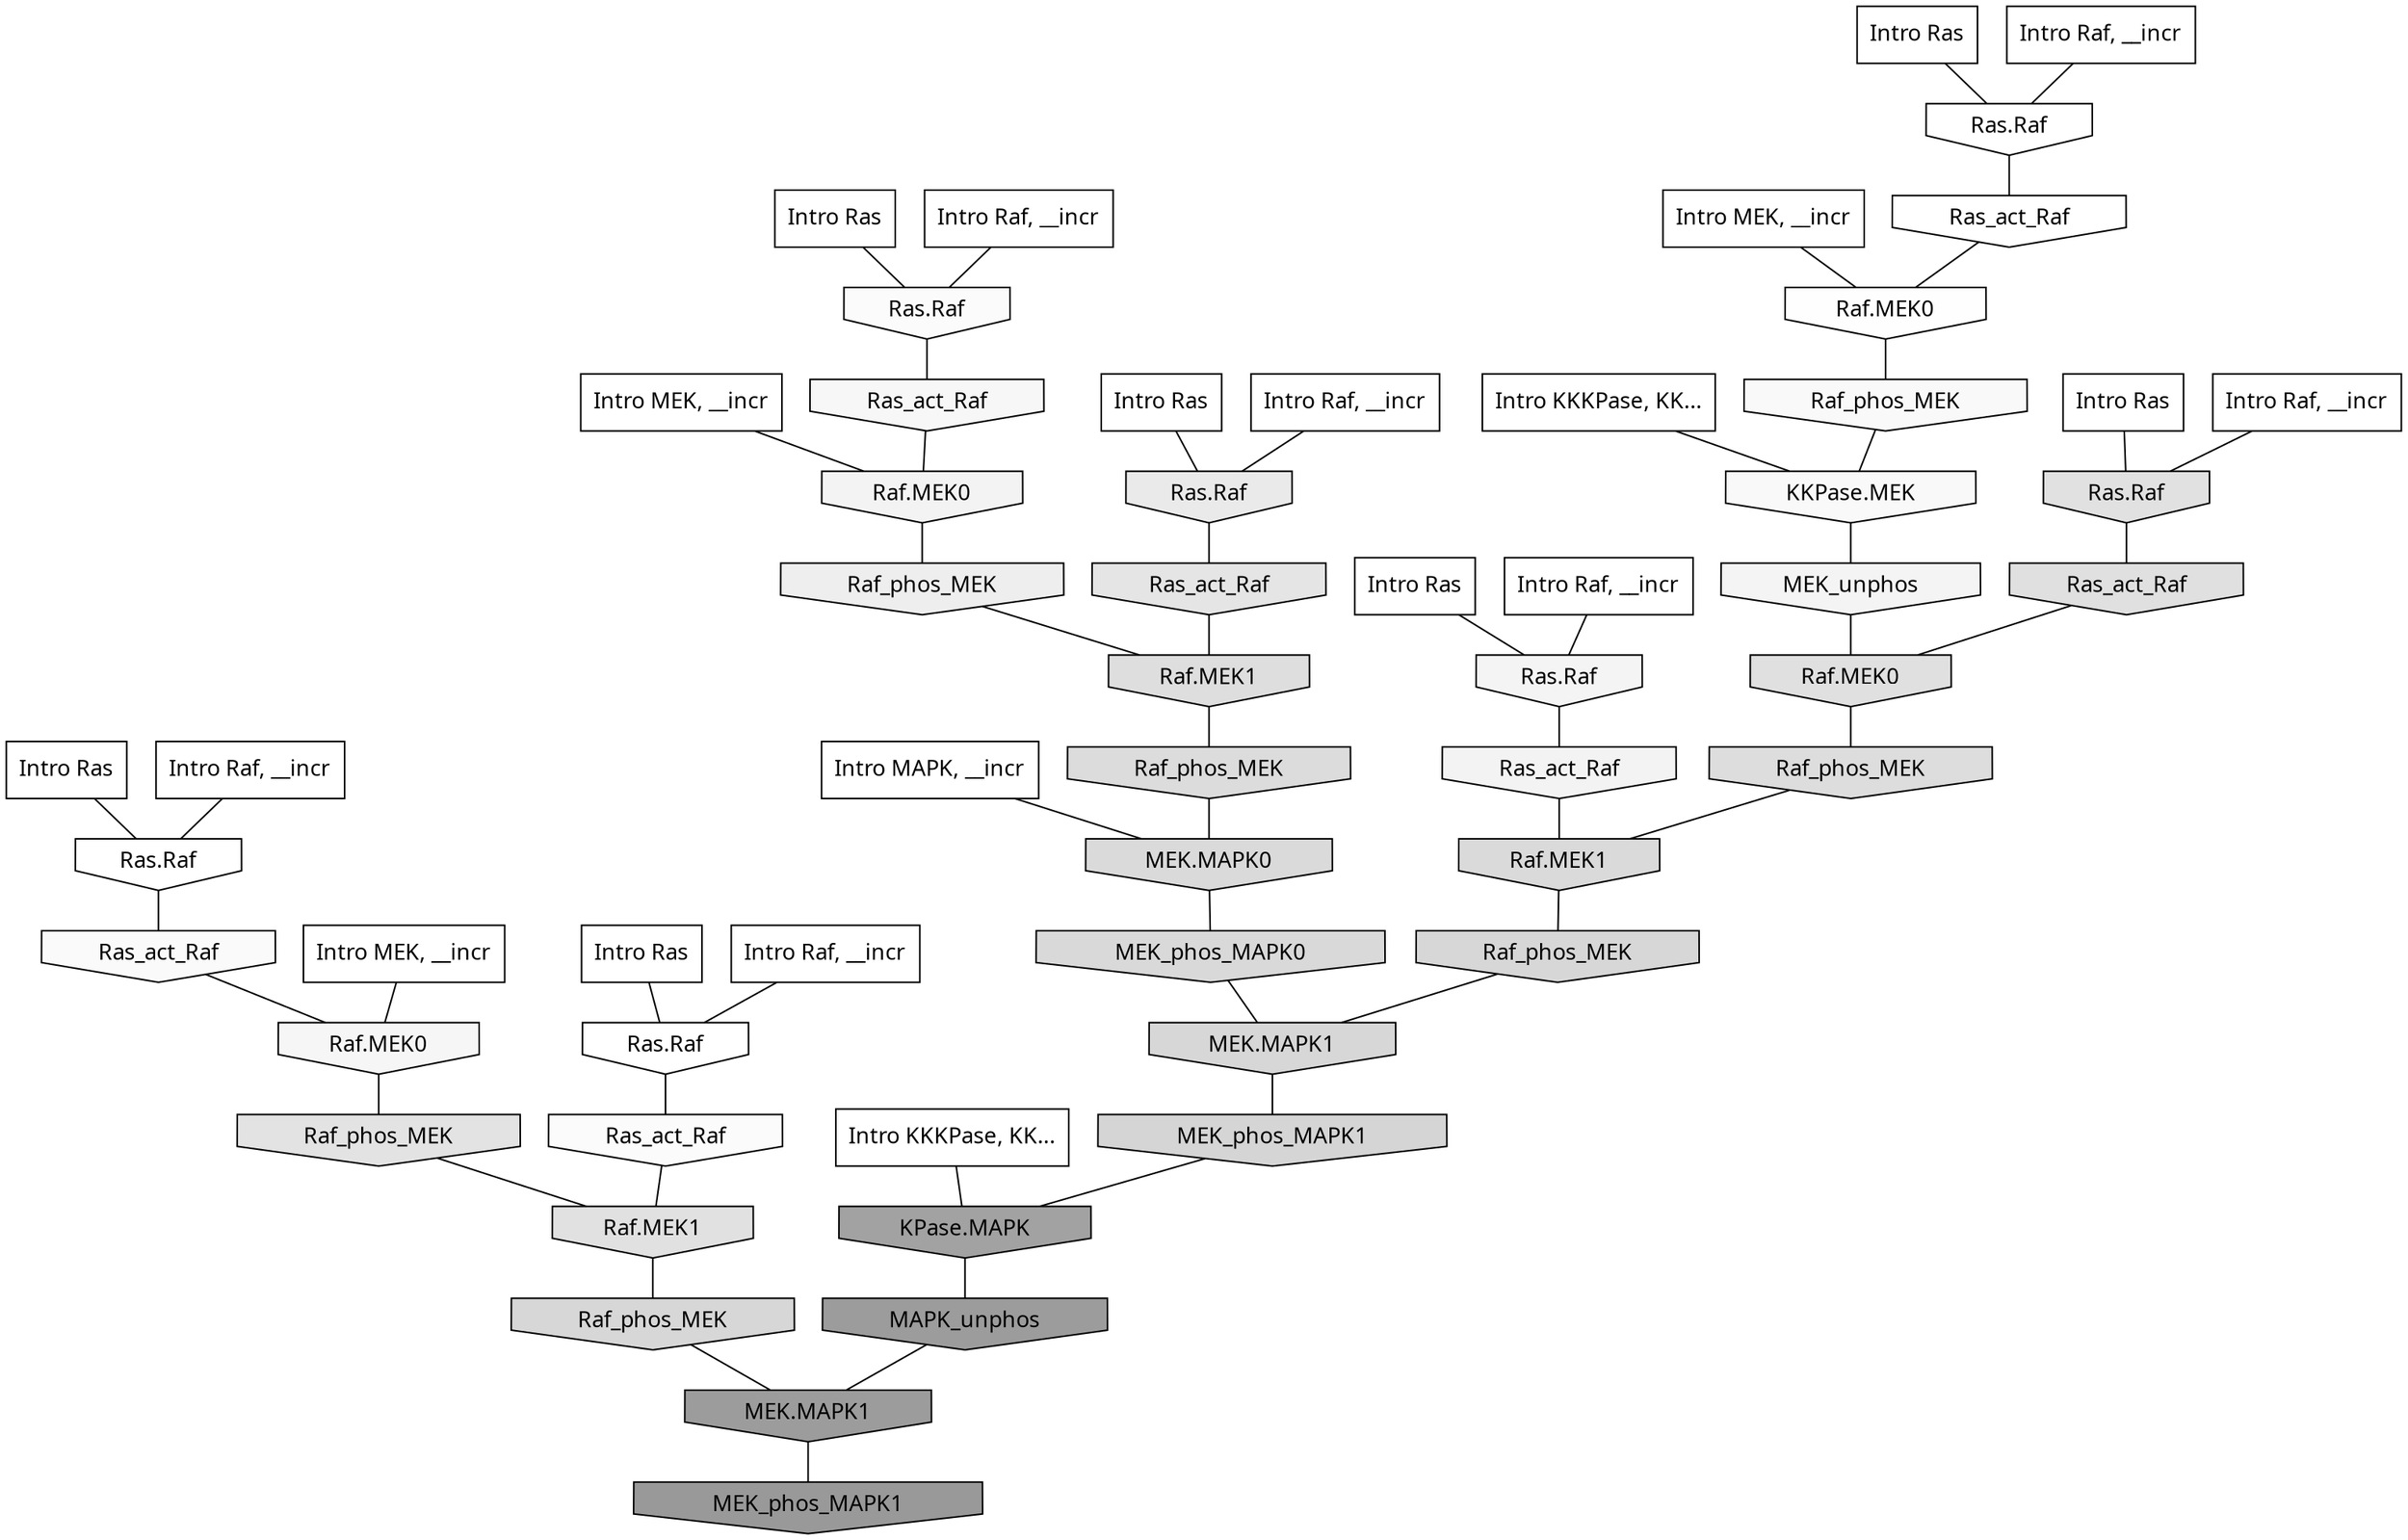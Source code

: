 digraph G{
  rankdir="TB";
  ranksep=0.30;
  node [fontname="CMU Serif"];
  edge [fontname="CMU Serif"];
  
  0 [label="Intro Ras", shape=rectangle, style=filled, fillcolor="0.000 0.000 1.000"]
  
  25 [label="Intro Ras", shape=rectangle, style=filled, fillcolor="0.000 0.000 1.000"]
  
  28 [label="Intro Ras", shape=rectangle, style=filled, fillcolor="0.000 0.000 1.000"]
  
  31 [label="Intro Ras", shape=rectangle, style=filled, fillcolor="0.000 0.000 1.000"]
  
  45 [label="Intro Ras", shape=rectangle, style=filled, fillcolor="0.000 0.000 1.000"]
  
  80 [label="Intro Ras", shape=rectangle, style=filled, fillcolor="0.000 0.000 1.000"]
  
  99 [label="Intro Ras", shape=rectangle, style=filled, fillcolor="0.000 0.000 1.000"]
  
  235 [label="Intro Raf, __incr", shape=rectangle, style=filled, fillcolor="0.000 0.000 1.000"]
  
  265 [label="Intro Raf, __incr", shape=rectangle, style=filled, fillcolor="0.000 0.000 1.000"]
  
  271 [label="Intro Raf, __incr", shape=rectangle, style=filled, fillcolor="0.000 0.000 1.000"]
  
  469 [label="Intro Raf, __incr", shape=rectangle, style=filled, fillcolor="0.000 0.000 1.000"]
  
  869 [label="Intro Raf, __incr", shape=rectangle, style=filled, fillcolor="0.000 0.000 1.000"]
  
  935 [label="Intro Raf, __incr", shape=rectangle, style=filled, fillcolor="0.000 0.000 1.000"]
  
  943 [label="Intro Raf, __incr", shape=rectangle, style=filled, fillcolor="0.000 0.000 1.000"]
  
  1526 [label="Intro MEK, __incr", shape=rectangle, style=filled, fillcolor="0.000 0.000 1.000"]
  
  1712 [label="Intro MEK, __incr", shape=rectangle, style=filled, fillcolor="0.000 0.000 1.000"]
  
  1943 [label="Intro MEK, __incr", shape=rectangle, style=filled, fillcolor="0.000 0.000 1.000"]
  
  2835 [label="Intro MAPK, __incr", shape=rectangle, style=filled, fillcolor="0.000 0.000 1.000"]
  
  3116 [label="Intro KKKPase, KK...", shape=rectangle, style=filled, fillcolor="0.000 0.000 1.000"]
  
  3146 [label="Intro KKKPase, KK...", shape=rectangle, style=filled, fillcolor="0.000 0.000 1.000"]
  
  3206 [label="Ras.Raf", shape=invhouse, style=filled, fillcolor="0.000 0.000 1.000"]
  
  3294 [label="Ras.Raf", shape=invhouse, style=filled, fillcolor="0.000 0.000 1.000"]
  
  3308 [label="Ras_act_Raf", shape=invhouse, style=filled, fillcolor="0.000 0.000 0.999"]
  
  3319 [label="Ras.Raf", shape=invhouse, style=filled, fillcolor="0.000 0.000 0.999"]
  
  3350 [label="Raf.MEK0", shape=invhouse, style=filled, fillcolor="0.000 0.000 0.996"]
  
  3508 [label="Ras_act_Raf", shape=invhouse, style=filled, fillcolor="0.000 0.000 0.982"]
  
  3514 [label="Ras.Raf", shape=invhouse, style=filled, fillcolor="0.000 0.000 0.982"]
  
  3556 [label="Ras_act_Raf", shape=invhouse, style=filled, fillcolor="0.000 0.000 0.980"]
  
  3673 [label="Raf_phos_MEK", shape=invhouse, style=filled, fillcolor="0.000 0.000 0.973"]
  
  3680 [label="KKPase.MEK", shape=invhouse, style=filled, fillcolor="0.000 0.000 0.973"]
  
  3801 [label="Ras_act_Raf", shape=invhouse, style=filled, fillcolor="0.000 0.000 0.967"]
  
  3932 [label="Raf.MEK0", shape=invhouse, style=filled, fillcolor="0.000 0.000 0.962"]
  
  4167 [label="MEK_unphos", shape=invhouse, style=filled, fillcolor="0.000 0.000 0.955"]
  
  4181 [label="Ras.Raf", shape=invhouse, style=filled, fillcolor="0.000 0.000 0.954"]
  
  4208 [label="Ras_act_Raf", shape=invhouse, style=filled, fillcolor="0.000 0.000 0.953"]
  
  4265 [label="Raf.MEK0", shape=invhouse, style=filled, fillcolor="0.000 0.000 0.951"]
  
  4829 [label="Raf_phos_MEK", shape=invhouse, style=filled, fillcolor="0.000 0.000 0.932"]
  
  5292 [label="Ras.Raf", shape=invhouse, style=filled, fillcolor="0.000 0.000 0.917"]
  
  6044 [label="Ras_act_Raf", shape=invhouse, style=filled, fillcolor="0.000 0.000 0.895"]
  
  6333 [label="Raf_phos_MEK", shape=invhouse, style=filled, fillcolor="0.000 0.000 0.888"]
  
  6598 [label="Raf.MEK1", shape=invhouse, style=filled, fillcolor="0.000 0.000 0.882"]
  
  6755 [label="Ras.Raf", shape=invhouse, style=filled, fillcolor="0.000 0.000 0.879"]
  
  6894 [label="Ras_act_Raf", shape=invhouse, style=filled, fillcolor="0.000 0.000 0.876"]
  
  6899 [label="Raf.MEK0", shape=invhouse, style=filled, fillcolor="0.000 0.000 0.876"]
  
  7219 [label="Raf.MEK1", shape=invhouse, style=filled, fillcolor="0.000 0.000 0.871"]
  
  7600 [label="Raf_phos_MEK", shape=invhouse, style=filled, fillcolor="0.000 0.000 0.864"]
  
  7681 [label="Raf_phos_MEK", shape=invhouse, style=filled, fillcolor="0.000 0.000 0.863"]
  
  8287 [label="Raf.MEK1", shape=invhouse, style=filled, fillcolor="0.000 0.000 0.853"]
  
  8357 [label="MEK.MAPK0", shape=invhouse, style=filled, fillcolor="0.000 0.000 0.852"]
  
  8523 [label="MEK_phos_MAPK0", shape=invhouse, style=filled, fillcolor="0.000 0.000 0.849"]
  
  8927 [label="Raf_phos_MEK", shape=invhouse, style=filled, fillcolor="0.000 0.000 0.843"]
  
  8930 [label="MEK.MAPK1", shape=invhouse, style=filled, fillcolor="0.000 0.000 0.843"]
  
  8953 [label="Raf_phos_MEK", shape=invhouse, style=filled, fillcolor="0.000 0.000 0.842"]
  
  9527 [label="MEK_phos_MAPK1", shape=invhouse, style=filled, fillcolor="0.000 0.000 0.835"]
  
  21753 [label="KPase.MAPK", shape=invhouse, style=filled, fillcolor="0.000 0.000 0.634"]
  
  22455 [label="MAPK_unphos", shape=invhouse, style=filled, fillcolor="0.000 0.000 0.610"]
  
  22456 [label="MEK.MAPK1", shape=invhouse, style=filled, fillcolor="0.000 0.000 0.610"]
  
  22745 [label="MEK_phos_MAPK1", shape=invhouse, style=filled, fillcolor="0.000 0.000 0.600"]
  
  
  22456 -> 22745 [dir=none, color="0.000 0.000 0.000"] 
  22455 -> 22456 [dir=none, color="0.000 0.000 0.000"] 
  21753 -> 22455 [dir=none, color="0.000 0.000 0.000"] 
  9527 -> 21753 [dir=none, color="0.000 0.000 0.000"] 
  8953 -> 22456 [dir=none, color="0.000 0.000 0.000"] 
  8930 -> 9527 [dir=none, color="0.000 0.000 0.000"] 
  8927 -> 8930 [dir=none, color="0.000 0.000 0.000"] 
  8523 -> 8930 [dir=none, color="0.000 0.000 0.000"] 
  8357 -> 8523 [dir=none, color="0.000 0.000 0.000"] 
  8287 -> 8927 [dir=none, color="0.000 0.000 0.000"] 
  7681 -> 8357 [dir=none, color="0.000 0.000 0.000"] 
  7600 -> 8287 [dir=none, color="0.000 0.000 0.000"] 
  7219 -> 7681 [dir=none, color="0.000 0.000 0.000"] 
  6899 -> 7600 [dir=none, color="0.000 0.000 0.000"] 
  6894 -> 6899 [dir=none, color="0.000 0.000 0.000"] 
  6755 -> 6894 [dir=none, color="0.000 0.000 0.000"] 
  6598 -> 8953 [dir=none, color="0.000 0.000 0.000"] 
  6333 -> 6598 [dir=none, color="0.000 0.000 0.000"] 
  6044 -> 7219 [dir=none, color="0.000 0.000 0.000"] 
  5292 -> 6044 [dir=none, color="0.000 0.000 0.000"] 
  4829 -> 7219 [dir=none, color="0.000 0.000 0.000"] 
  4265 -> 4829 [dir=none, color="0.000 0.000 0.000"] 
  4208 -> 8287 [dir=none, color="0.000 0.000 0.000"] 
  4181 -> 4208 [dir=none, color="0.000 0.000 0.000"] 
  4167 -> 6899 [dir=none, color="0.000 0.000 0.000"] 
  3932 -> 6333 [dir=none, color="0.000 0.000 0.000"] 
  3801 -> 4265 [dir=none, color="0.000 0.000 0.000"] 
  3680 -> 4167 [dir=none, color="0.000 0.000 0.000"] 
  3673 -> 3680 [dir=none, color="0.000 0.000 0.000"] 
  3556 -> 3932 [dir=none, color="0.000 0.000 0.000"] 
  3514 -> 3801 [dir=none, color="0.000 0.000 0.000"] 
  3508 -> 6598 [dir=none, color="0.000 0.000 0.000"] 
  3350 -> 3673 [dir=none, color="0.000 0.000 0.000"] 
  3319 -> 3556 [dir=none, color="0.000 0.000 0.000"] 
  3308 -> 3350 [dir=none, color="0.000 0.000 0.000"] 
  3294 -> 3508 [dir=none, color="0.000 0.000 0.000"] 
  3206 -> 3308 [dir=none, color="0.000 0.000 0.000"] 
  3146 -> 21753 [dir=none, color="0.000 0.000 0.000"] 
  3116 -> 3680 [dir=none, color="0.000 0.000 0.000"] 
  2835 -> 8357 [dir=none, color="0.000 0.000 0.000"] 
  1943 -> 3350 [dir=none, color="0.000 0.000 0.000"] 
  1712 -> 4265 [dir=none, color="0.000 0.000 0.000"] 
  1526 -> 3932 [dir=none, color="0.000 0.000 0.000"] 
  943 -> 6755 [dir=none, color="0.000 0.000 0.000"] 
  935 -> 4181 [dir=none, color="0.000 0.000 0.000"] 
  869 -> 3206 [dir=none, color="0.000 0.000 0.000"] 
  469 -> 3294 [dir=none, color="0.000 0.000 0.000"] 
  271 -> 3514 [dir=none, color="0.000 0.000 0.000"] 
  265 -> 5292 [dir=none, color="0.000 0.000 0.000"] 
  235 -> 3319 [dir=none, color="0.000 0.000 0.000"] 
  99 -> 3206 [dir=none, color="0.000 0.000 0.000"] 
  80 -> 4181 [dir=none, color="0.000 0.000 0.000"] 
  45 -> 6755 [dir=none, color="0.000 0.000 0.000"] 
  31 -> 3514 [dir=none, color="0.000 0.000 0.000"] 
  28 -> 3294 [dir=none, color="0.000 0.000 0.000"] 
  25 -> 5292 [dir=none, color="0.000 0.000 0.000"] 
  0 -> 3319 [dir=none, color="0.000 0.000 0.000"] 
  
  }
